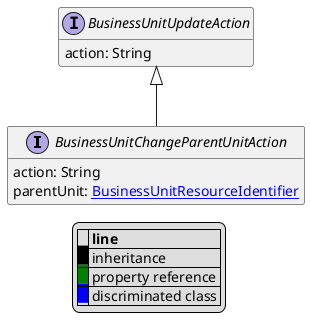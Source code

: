 @startuml

hide empty fields
hide empty methods
legend
|= |= line |
|<back:black>   </back>| inheritance |
|<back:green>   </back>| property reference |
|<back:blue>   </back>| discriminated class |
endlegend
interface BusinessUnitChangeParentUnitAction [[BusinessUnitChangeParentUnitAction.svg]] extends BusinessUnitUpdateAction {
    action: String
    parentUnit: [[BusinessUnitResourceIdentifier.svg BusinessUnitResourceIdentifier]]
}
interface BusinessUnitUpdateAction [[BusinessUnitUpdateAction.svg]]  {
    action: String
}





@enduml
